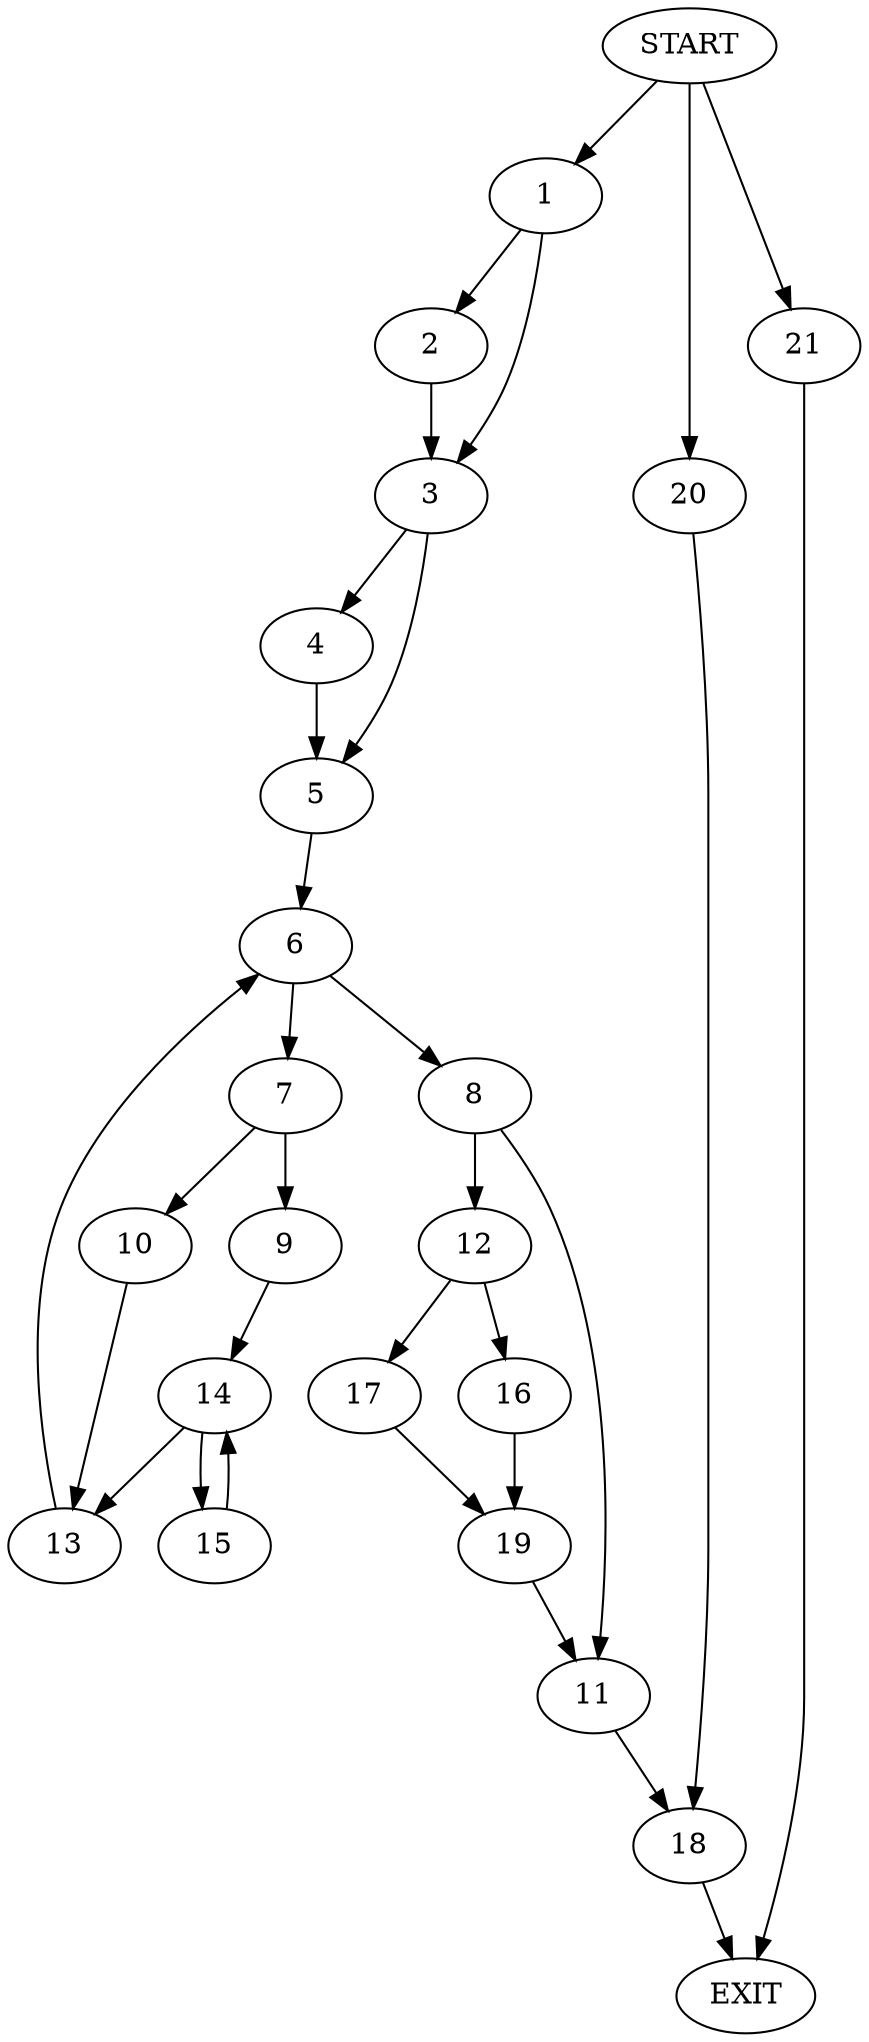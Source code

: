 digraph {
0 [label="START"]
22 [label="EXIT"]
0 -> 1
1 -> 2
1 -> 3
2 -> 3
3 -> 4
3 -> 5
4 -> 5
5 -> 6
6 -> 7
6 -> 8
7 -> 9
7 -> 10
8 -> 11
8 -> 12
10 -> 13
9 -> 14
13 -> 6
14 -> 13
14 -> 15
15 -> 14
12 -> 16
12 -> 17
11 -> 18
17 -> 19
16 -> 19
19 -> 11
18 -> 22
0 -> 20
20 -> 18
0 -> 21
21 -> 22
}
